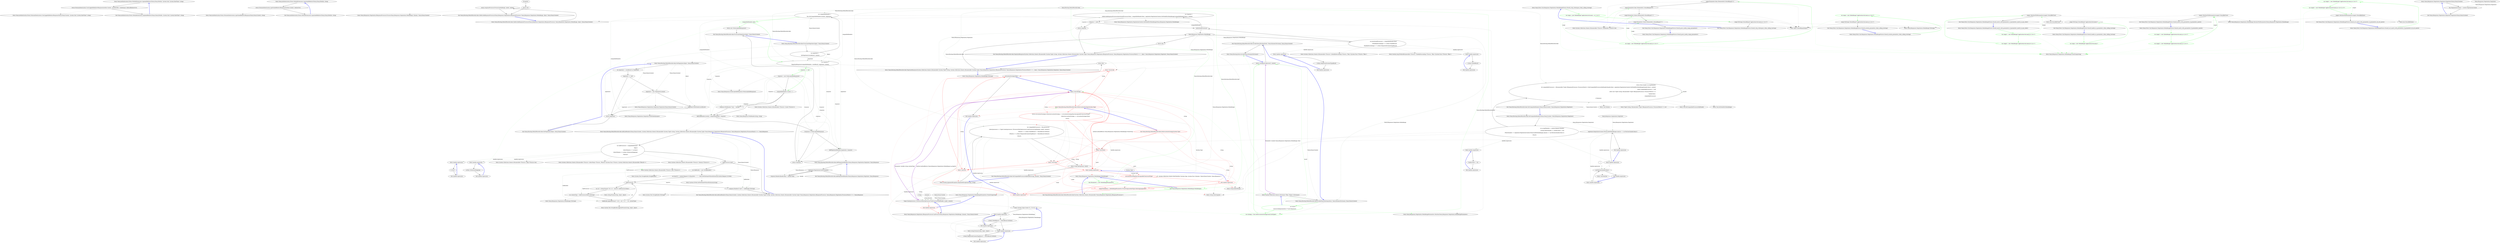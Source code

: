 digraph  {
n0 [label="Entry Nancy.Authentication.Forms.ModuleExtensions.LoginAndRedirect(Nancy.NancyModule, System.Guid, System.DateTime?, string)", span="17-17", cluster="Nancy.Authentication.Forms.ModuleExtensions.LoginAndRedirect(Nancy.NancyModule, System.Guid, System.DateTime?, string)"];
n1 [label="return FormsAuthentication.UserLoggedInRedirectResponse(module.Context, userIdentifier, cookieExpiry, fallbackRedirectUrl);", span="19-19", cluster="Nancy.Authentication.Forms.ModuleExtensions.LoginAndRedirect(Nancy.NancyModule, System.Guid, System.DateTime?, string)"];
n2 [label="Exit Nancy.Authentication.Forms.ModuleExtensions.LoginAndRedirect(Nancy.NancyModule, System.Guid, System.DateTime?, string)", span="17-17", cluster="Nancy.Authentication.Forms.ModuleExtensions.LoginAndRedirect(Nancy.NancyModule, System.Guid, System.DateTime?, string)"];
n3 [label="Entry Nancy.Authentication.Forms.FormsAuthentication.UserLoggedInRedirectResponse(Nancy.NancyContext, System.Guid, System.DateTime?, string)", span="80-80", cluster="Nancy.Authentication.Forms.FormsAuthentication.UserLoggedInRedirectResponse(Nancy.NancyContext, System.Guid, System.DateTime?, string)"];
n4 [label="Entry Nancy.Authentication.Forms.ModuleExtensions.LogoutAndRedirect(Nancy.NancyModule, string)", span="28-28", cluster="Nancy.Authentication.Forms.ModuleExtensions.LogoutAndRedirect(Nancy.NancyModule, string)"];
n5 [label="return FormsAuthentication.LogOutAndRedirectResponse(module.Context, redirectUrl);", span="30-30", cluster="Nancy.Authentication.Forms.ModuleExtensions.LogoutAndRedirect(Nancy.NancyModule, string)"];
n6 [label="Exit Nancy.Authentication.Forms.ModuleExtensions.LogoutAndRedirect(Nancy.NancyModule, string)", span="28-28", cluster="Nancy.Authentication.Forms.ModuleExtensions.LogoutAndRedirect(Nancy.NancyModule, string)"];
n7 [label="Entry Nancy.Authentication.Forms.FormsAuthentication.LogOutAndRedirectResponse(Nancy.NancyContext, string)", span="102-102", cluster="Nancy.Authentication.Forms.FormsAuthentication.LogOutAndRedirectResponse(Nancy.NancyContext, string)"];
m0_138 [label="Entry Nancy.Responses.Negotiation.IResponseProcessor.Process(Nancy.Responses.Negotiation.MediaRange, dynamic, Nancy.NancyContext)", span="32-32", cluster="Nancy.Responses.Negotiation.IResponseProcessor.Process(Nancy.Responses.Negotiation.MediaRange, dynamic, Nancy.NancyContext)", file="MediaRange.cs"];
m0_32 [label="Entry string.Substring(int)", span="0-0", cluster="string.Substring(int)", file="MediaRange.cs"];
m0_107 [label="Entry string.Format(string, object, object)", span="0-0", cluster="string.Format(string, object, object)", file="MediaRange.cs"];
m0_44 [label="Entry string.Format(string, object, object)", span="0-0", cluster="string.Format(string, object, object)", file="MediaRange.cs"];
m0_86 [label="Entry Nancy.Response.WithHeader(string, string)", span="46-46", cluster="Nancy.Response.WithHeader(string, string)", file="MediaRange.cs"];
m0_57 [label="Entry System.Linq.IOrderedEnumerable<TSource>.ThenByDescending<TSource, TKey>(System.Func<TSource, TKey>)", span="0-0", cluster="System.Linq.IOrderedEnumerable<TSource>.ThenByDescending<TSource, TKey>(System.Func<TSource, TKey>)", file="MediaRange.cs"];
m0_8 [label="return strategy.Invoke(result, context);", span="45-45", cluster="Nancy.Routing.DefaultRouteInvoker.Invoke(Nancy.Routing.Route, Nancy.DynamicDictionary, Nancy.NancyContext)", file="MediaRange.cs"];
m0_9 [label="Exit Nancy.Routing.DefaultRouteInvoker.Invoke(Nancy.Routing.Route, Nancy.DynamicDictionary, Nancy.NancyContext)", span="38-38", cluster="Nancy.Routing.DefaultRouteInvoker.Invoke(Nancy.Routing.Route, Nancy.DynamicDictionary, Nancy.NancyContext)", file="MediaRange.cs"];
m0_10 [label="Entry Nancy.Routing.Route.Invoke(Nancy.DynamicDictionary)", span="54-54", cluster="Nancy.Routing.Route.Invoke(Nancy.DynamicDictionary)", file="MediaRange.cs"];
m0_23 [label="range.Parameters = MediaRangeParameters.FromString(contentType.Substring(separator))", span="95-95", cluster="Nancy.Responses.Negotiation.MediaRange.FromString(string)", file="MediaRange.cs", color=red, community=0];
m0_58 [label="Entry Nancy.Responses.Negotiation.NegotiationContext.GetModelForMediaRange(Nancy.Responses.Negotiation.MediaRange)", span="61-61", cluster="Nancy.Responses.Negotiation.NegotiationContext.GetModelForMediaRange(Nancy.Responses.Negotiation.MediaRange)", file="MediaRange.cs"];
m0_81 [label="Entry Nancy.Routing.DefaultRouteInvoker.GetNegotiator(object, Nancy.NancyContext)", span="194-194", cluster="Nancy.Routing.DefaultRouteInvoker.GetNegotiator(object, Nancy.NancyContext)", file="MediaRange.cs"];
m0_139 [label="var negotiator = routeResult as Negotiator", span="196-196", cluster="Nancy.Routing.DefaultRouteInvoker.GetNegotiator(object, Nancy.NancyContext)", file="MediaRange.cs"];
m0_141 [label="negotiator = new Negotiator(context)", span="200-200", cluster="Nancy.Routing.DefaultRouteInvoker.GetNegotiator(object, Nancy.NancyContext)", file="MediaRange.cs"];
m0_142 [label="negotiator.WithModel(routeResult)", span="201-201", cluster="Nancy.Routing.DefaultRouteInvoker.GetNegotiator(object, Nancy.NancyContext)", file="MediaRange.cs"];
m0_143 [label="return negotiator;", span="204-204", cluster="Nancy.Routing.DefaultRouteInvoker.GetNegotiator(object, Nancy.NancyContext)", file="MediaRange.cs"];
m0_140 [label="negotiator == null", span="198-198", cluster="Nancy.Routing.DefaultRouteInvoker.GetNegotiator(object, Nancy.NancyContext)", file="MediaRange.cs"];
m0_144 [label="Exit Nancy.Routing.DefaultRouteInvoker.GetNegotiator(object, Nancy.NancyContext)", span="194-194", cluster="Nancy.Routing.DefaultRouteInvoker.GetNegotiator(object, Nancy.NancyContext)", file="MediaRange.cs"];
m0_34 [label="Tuple.Create(processor, (ProcessorMatch)processor.CanProcess(acceptHeader, model, context))", span="58-58", cluster="lambda expression", file="MediaRange.cs"];
m0_35 [label="Exit lambda expression", span="58-58", cluster="lambda expression", color=red, community=0, file="MediaRange.cs"];
m0_36 [label="Entry Nancy.Responses.Negotiation.IResponseProcessor.CanProcess(Nancy.Responses.Negotiation.MediaRange, dynamic, Nancy.NancyContext)", span="23-23", cluster="Nancy.Responses.Negotiation.IResponseProcessor.CanProcess(Nancy.Responses.Negotiation.MediaRange, dynamic, Nancy.NancyContext)", file="MediaRange.cs"];
m0_7 [label="var strategy = this.GetInvocationStrategy(result.GetType())", span="43-43", cluster="Nancy.Routing.DefaultRouteInvoker.Invoke(Nancy.Routing.Route, Nancy.DynamicDictionary, Nancy.NancyContext)", file="MediaRange.cs", color=green, community=0];
m0_37 [label="Entry System.Tuple.Create<T1, T2>(T1, T2)", span="0-0", cluster="System.Tuple.Create<T1, T2>(T1, T2)", file="MediaRange.cs"];
m0_38 [label="Entry lambda expression", span="59-59", cluster="lambda expression", file="MediaRange.cs"];
m0_39 [label="x.Item2.ModelResult != MatchResult.NoMatch", span="59-59", cluster="lambda expression", file="MediaRange.cs"];
m0_40 [label="Exit lambda expression", span="59-59", cluster="lambda expression", file="MediaRange.cs"];
m0_41 [label="Entry lambda expression", span="60-60", cluster="lambda expression", file="MediaRange.cs"];
m0_28 [label="var compatibleProcessors = this.processors\r\n                .Select(processor => Tuple.Create(processor, (ProcessorMatch)processor.CanProcess(acceptHeader, model, context)))\r\n                .Where(x => x.Item2.ModelResult != MatchResult.NoMatch)\r\n                .Where(x => x.Item2.RequestedContentTypeResult != MatchResult.NoMatch)\r\n                .ToList()", span="57-61", cluster="Nancy.Routing.DefaultRouteInvoker.GetCompatibleProcessorsByHeader(string, dynamic, Nancy.NancyContext)", file="MediaRange.cs"];
m0_133 [label="Entry Unk.Matches", span="", cluster="Unk.Matches", file="MediaRange.cs"];
m0_12 [label="Entry Unk.GetType", span="", cluster="Unk.GetType", file="MediaRange.cs"];
m0_13 [label="Entry Nancy.Routing.DefaultRouteInvoker.GetInvocationStrategy(System.Type)", span="48-48", cluster="Nancy.Routing.DefaultRouteInvoker.GetInvocationStrategy(System.Type)", color=red, community=0, file="MediaRange.cs"];
m0_14 [label="Entry Unk.Invoke", span="", cluster="Unk.Invoke", color=red, community=0, file="MediaRange.cs"];
m0_15 [label="return invocationStrategies.Where(invocationStrategy => invocationStrategy.Key.IsAssignableFrom(resultType))\r\n                                        .Select(invocationStrategy => invocationStrategy.Value)\r\n                                        .First();", span="50-52", cluster="Nancy.Routing.DefaultRouteInvoker.GetInvocationStrategy(System.Type)", color=red, community=0, file="MediaRange.cs"];
m0_17 [label="Entry Unk.Where", span="", cluster="Unk.Where", color=red, community=0, file="MediaRange.cs"];
m0_19 [label="Entry Unk.First", span="", cluster="Unk.First", color=red, community=0, file="MediaRange.cs"];
m0_22 [label="Exit lambda expression", span="50-50", cluster="lambda expression", color=red, community=0, file="MediaRange.cs"];
m0_16 [label="Exit Nancy.Routing.DefaultRouteInvoker.GetInvocationStrategy(System.Type)", span="48-48", cluster="Nancy.Routing.DefaultRouteInvoker.GetInvocationStrategy(System.Type)", color=red, community=0, file="MediaRange.cs"];
m0_18 [label="Entry Unk.Select", span="", cluster="Unk.Select", color=red, community=0, file="MediaRange.cs"];
m0_20 [label="Entry lambda expression", span="50-50", cluster="lambda expression", color=red, community=0, file="MediaRange.cs"];
m0_21 [label="invocationStrategy.Key.IsAssignableFrom(resultType)", span="50-50", cluster="lambda expression", color=red, community=0, file="MediaRange.cs"];
m0_24 [label="Entry lambda expression", span="51-51", cluster="lambda expression", color=red, community=0, file="MediaRange.cs"];
m0_25 [label="invocationStrategy.Value", span="51-51", cluster="lambda expression", file="MediaRange.cs"];
m0_105 [label="Entry System.Text.StringBuilder.StringBuilder()", span="0-0", cluster="System.Text.StringBuilder.StringBuilder()", file="MediaRange.cs"];
m0_87 [label="Entry Nancy.Routing.DefaultRouteInvoker.AddLinkHeaders(Nancy.NancyContext, System.Collections.Generic.IEnumerable<System.Tuple<string, System.Collections.Generic.IEnumerable<System.Tuple<Nancy.Responses.Negotiation.IResponseProcessor, Nancy.Responses.Negotiation.ProcessorMatch>>>>, Nancy.Response)", span="140-140", cluster="Nancy.Routing.DefaultRouteInvoker.AddLinkHeaders(Nancy.NancyContext, System.Collections.Generic.IEnumerable<System.Tuple<string, System.Collections.Generic.IEnumerable<System.Tuple<Nancy.Responses.Negotiation.IResponseProcessor, Nancy.Responses.Negotiation.ProcessorMatch>>>>, Nancy.Response)", file="MediaRange.cs"];
m0_93 [label="linkProcessors.Any()", span="148-148", cluster="Nancy.Routing.DefaultRouteInvoker.AddLinkHeaders(Nancy.NancyContext, System.Collections.Generic.IEnumerable<System.Tuple<string, System.Collections.Generic.IEnumerable<System.Tuple<Nancy.Responses.Negotiation.IResponseProcessor, Nancy.Responses.Negotiation.ProcessorMatch>>>>, Nancy.Response)", file="MediaRange.cs"];
m0_92 [label="var linkProcessors = compatibleHeaders\r\n                .Skip(1)\r\n                .SelectMany(m => m.Item2)\r\n                .SelectMany(p => p.Item1.ExtensionMappings)\r\n                .ToArray()", span="142-146", cluster="Nancy.Routing.DefaultRouteInvoker.AddLinkHeaders(Nancy.NancyContext, System.Collections.Generic.IEnumerable<System.Tuple<string, System.Collections.Generic.IEnumerable<System.Tuple<Nancy.Responses.Negotiation.IResponseProcessor, Nancy.Responses.Negotiation.ProcessorMatch>>>>, Nancy.Response)", file="MediaRange.cs"];
m0_94 [label="var linkBuilder = new StringBuilder()", span="150-150", cluster="Nancy.Routing.DefaultRouteInvoker.AddLinkHeaders(Nancy.NancyContext, System.Collections.Generic.IEnumerable<System.Tuple<string, System.Collections.Generic.IEnumerable<System.Tuple<Nancy.Responses.Negotiation.IResponseProcessor, Nancy.Responses.Negotiation.ProcessorMatch>>>>, Nancy.Response)", file="MediaRange.cs"];
m0_95 [label="var baseUrl = context.Request.Url.BasePath + ''/'' + Path.GetFileNameWithoutExtension(context.Request.Url.Path)", span="152-152", cluster="Nancy.Routing.DefaultRouteInvoker.AddLinkHeaders(Nancy.NancyContext, System.Collections.Generic.IEnumerable<System.Tuple<string, System.Collections.Generic.IEnumerable<System.Tuple<Nancy.Responses.Negotiation.IResponseProcessor, Nancy.Responses.Negotiation.ProcessorMatch>>>>, Nancy.Response)", file="MediaRange.cs"];
m0_100 [label="response.Headers[''Link''] = linkBuilder.ToString()", span="161-161", cluster="Nancy.Routing.DefaultRouteInvoker.AddLinkHeaders(Nancy.NancyContext, System.Collections.Generic.IEnumerable<System.Tuple<string, System.Collections.Generic.IEnumerable<System.Tuple<Nancy.Responses.Negotiation.IResponseProcessor, Nancy.Responses.Negotiation.ProcessorMatch>>>>, Nancy.Response)", file="MediaRange.cs"];
m0_96 [label=linkProcessors, span="153-153", cluster="Nancy.Routing.DefaultRouteInvoker.AddLinkHeaders(Nancy.NancyContext, System.Collections.Generic.IEnumerable<System.Tuple<string, System.Collections.Generic.IEnumerable<System.Tuple<Nancy.Responses.Negotiation.IResponseProcessor, Nancy.Responses.Negotiation.ProcessorMatch>>>>, Nancy.Response)", file="MediaRange.cs"];
m0_99 [label="linkBuilder.AppendFormat(''<{0}>; rel=\''{1}\'','', url, contentType)", span="158-158", cluster="Nancy.Routing.DefaultRouteInvoker.AddLinkHeaders(Nancy.NancyContext, System.Collections.Generic.IEnumerable<System.Tuple<string, System.Collections.Generic.IEnumerable<System.Tuple<Nancy.Responses.Negotiation.IResponseProcessor, Nancy.Responses.Negotiation.ProcessorMatch>>>>, Nancy.Response)", file="MediaRange.cs"];
m0_97 [label="var url = string.Format(''{0}.{1}'', baseUrl, linkProcessor.Item1)", span="155-155", cluster="Nancy.Routing.DefaultRouteInvoker.AddLinkHeaders(Nancy.NancyContext, System.Collections.Generic.IEnumerable<System.Tuple<string, System.Collections.Generic.IEnumerable<System.Tuple<Nancy.Responses.Negotiation.IResponseProcessor, Nancy.Responses.Negotiation.ProcessorMatch>>>>, Nancy.Response)", file="MediaRange.cs"];
m0_98 [label="var contentType = linkProcessor.Item2.ToString()", span="156-156", cluster="Nancy.Routing.DefaultRouteInvoker.AddLinkHeaders(Nancy.NancyContext, System.Collections.Generic.IEnumerable<System.Tuple<string, System.Collections.Generic.IEnumerable<System.Tuple<Nancy.Responses.Negotiation.IResponseProcessor, Nancy.Responses.Negotiation.ProcessorMatch>>>>, Nancy.Response)", file="MediaRange.cs"];
m0_101 [label="Exit Nancy.Routing.DefaultRouteInvoker.AddLinkHeaders(Nancy.NancyContext, System.Collections.Generic.IEnumerable<System.Tuple<string, System.Collections.Generic.IEnumerable<System.Tuple<Nancy.Responses.Negotiation.IResponseProcessor, Nancy.Responses.Negotiation.ProcessorMatch>>>>, Nancy.Response)", span="140-140", cluster="Nancy.Routing.DefaultRouteInvoker.AddLinkHeaders(Nancy.NancyContext, System.Collections.Generic.IEnumerable<System.Tuple<string, System.Collections.Generic.IEnumerable<System.Tuple<Nancy.Responses.Negotiation.IResponseProcessor, Nancy.Responses.Negotiation.ProcessorMatch>>>>, Nancy.Response)", file="MediaRange.cs"];
m0_83 [label="Entry System.Collections.Generic.IEnumerable<TSource>.Any<TSource>()", span="0-0", cluster="System.Collections.Generic.IEnumerable<TSource>.Any<TSource>()", file="MediaRange.cs"];
m0_42 [label="x.Item2.RequestedContentTypeResult != MatchResult.NoMatch", span="60-60", cluster="lambda expression", file="MediaRange.cs"];
m0_110 [label="Entry System.Text.StringBuilder.ToString()", span="0-0", cluster="System.Text.StringBuilder.ToString()", file="MediaRange.cs"];
m0_4 [label="Entry System.Collections.Generic.Dictionary<TKey, TValue>.Dictionary()", span="0-0", cluster="System.Collections.Generic.Dictionary<TKey, TValue>.Dictionary()", file="MediaRange.cs"];
m0_5 [label="Entry Nancy.Routing.DefaultRouteInvoker.Invoke(Nancy.Routing.Route, Nancy.DynamicDictionary, Nancy.NancyContext)", span="38-38", cluster="Nancy.Routing.DefaultRouteInvoker.Invoke(Nancy.Routing.Route, Nancy.DynamicDictionary, Nancy.NancyContext)", file="MediaRange.cs"];
m0_6 [label="var result =\r\n                route.Invoke(parameters) ?? new Response()", span="40-41", cluster="Nancy.Routing.DefaultRouteInvoker.Invoke(Nancy.Routing.Route, Nancy.DynamicDictionary, Nancy.NancyContext)", file="MediaRange.cs", color=green, community=0];
m0_30 [label="Exit Nancy.Routing.DefaultRouteInvoker.GetCompatibleProcessorsByHeader(string, dynamic, Nancy.NancyContext)", span="55-55", cluster="Nancy.Routing.DefaultRouteInvoker.GetCompatibleProcessorsByHeader(string, dynamic, Nancy.NancyContext)", file="MediaRange.cs"];
m0_27 [label="Entry System.ArgumentException.ArgumentException(string, string)", span="0-0", cluster="System.ArgumentException.ArgumentException(string, string)", file="MediaRange.cs"];
m0_29 [label="Entry string.Split(params char[])", span="0-0", cluster="string.Split(params char[])", file="MediaRange.cs"];
m0_59 [label="Entry Nancy.Routing.DefaultRouteInvoker.SafeInvokeResponseProcessor(Nancy.Responses.Negotiation.IResponseProcessor, Nancy.Responses.Negotiation.MediaRange, object, Nancy.NancyContext)", span="181-181", cluster="Nancy.Routing.DefaultRouteInvoker.SafeInvokeResponseProcessor(Nancy.Responses.Negotiation.IResponseProcessor, Nancy.Responses.Negotiation.MediaRange, object, Nancy.NancyContext)", file="MediaRange.cs"];
m0_134 [label="return responseProcessor.Process(mediaRange, model, context);", span="185-185", cluster="Nancy.Routing.DefaultRouteInvoker.SafeInvokeResponseProcessor(Nancy.Responses.Negotiation.IResponseProcessor, Nancy.Responses.Negotiation.MediaRange, object, Nancy.NancyContext)", file="MediaRange.cs"];
m0_136 [label="return null;", span="191-191", cluster="Nancy.Routing.DefaultRouteInvoker.SafeInvokeResponseProcessor(Nancy.Responses.Negotiation.IResponseProcessor, Nancy.Responses.Negotiation.MediaRange, object, Nancy.NancyContext)", file="MediaRange.cs"];
m0_135 [label=Exception, span="187-187", cluster="Nancy.Routing.DefaultRouteInvoker.SafeInvokeResponseProcessor(Nancy.Responses.Negotiation.IResponseProcessor, Nancy.Responses.Negotiation.MediaRange, object, Nancy.NancyContext)", file="MediaRange.cs"];
m0_137 [label="Exit Nancy.Routing.DefaultRouteInvoker.SafeInvokeResponseProcessor(Nancy.Responses.Negotiation.IResponseProcessor, Nancy.Responses.Negotiation.MediaRange, object, Nancy.NancyContext)", span="181-181", cluster="Nancy.Routing.DefaultRouteInvoker.SafeInvokeResponseProcessor(Nancy.Responses.Negotiation.IResponseProcessor, Nancy.Responses.Negotiation.MediaRange, object, Nancy.NancyContext)", file="MediaRange.cs"];
m0_123 [label="Entry Unk.ToArray", span="", cluster="Unk.ToArray", file="MediaRange.cs"];
m0_122 [label="Entry Tuple<string, IEnumerable<Tuple<IResponseProcessor, ProcessorMatch>>>.cstr", span="", cluster="Tuple<string, IEnumerable<Tuple<IResponseProcessor, ProcessorMatch>>>.cstr", file="MediaRange.cs"];
m0_106 [label="Entry System.IO.Path.GetFileNameWithoutExtension(string)", span="0-0", cluster="System.IO.Path.GetFileNameWithoutExtension(string)", file="MediaRange.cs"];
m0_43 [label="Exit lambda expression", span="60-60", cluster="lambda expression", file="MediaRange.cs"];
m0_121 [label="Entry Unk.GetCompatibleProcessorsByHeader", span="", cluster="Unk.GetCompatibleProcessorsByHeader", file="MediaRange.cs"];
m0_102 [label="Entry System.Collections.Generic.IEnumerable<TSource>.Skip<TSource>(int)", span="0-0", cluster="System.Collections.Generic.IEnumerable<TSource>.Skip<TSource>(int)", file="MediaRange.cs"];
m0_103 [label="Entry System.Collections.Generic.IEnumerable<TSource>.SelectMany<TSource, TResult>(System.Func<TSource, System.Collections.Generic.IEnumerable<TResult>>)", span="0-0", cluster="System.Collections.Generic.IEnumerable<TSource>.SelectMany<TSource, TResult>(System.Func<TSource, System.Collections.Generic.IEnumerable<TResult>>)", file="MediaRange.cs"];
m0_109 [label="Entry System.Text.StringBuilder.AppendFormat(string, object, object)", span="0-0", cluster="System.Text.StringBuilder.AppendFormat(string, object, object)", file="MediaRange.cs"];
m0_88 [label="Entry Nancy.Routing.DefaultRouteInvoker.AddNegotiatedHeaders(Nancy.Responses.Negotiation.Negotiator, Nancy.Response)", span="132-132", cluster="Nancy.Routing.DefaultRouteInvoker.AddNegotiatedHeaders(Nancy.Responses.Negotiation.Negotiator, Nancy.Response)", file="MediaRange.cs"];
m0_89 [label="negotiator.NegotiationContext.Headers", span="134-134", cluster="Nancy.Routing.DefaultRouteInvoker.AddNegotiatedHeaders(Nancy.Responses.Negotiation.Negotiator, Nancy.Response)", file="MediaRange.cs"];
m0_90 [label="response.Headers[header.Key] = header.Value", span="136-136", cluster="Nancy.Routing.DefaultRouteInvoker.AddNegotiatedHeaders(Nancy.Responses.Negotiation.Negotiator, Nancy.Response)", file="MediaRange.cs"];
m0_91 [label="Exit Nancy.Routing.DefaultRouteInvoker.AddNegotiatedHeaders(Nancy.Responses.Negotiation.Negotiator, Nancy.Response)", span="132-132", cluster="Nancy.Routing.DefaultRouteInvoker.AddNegotiatedHeaders(Nancy.Responses.Negotiation.Negotiator, Nancy.Response)", file="MediaRange.cs"];
m0_108 [label="Entry Nancy.Responses.Negotiation.MediaRange.ToString()", span="61-61", cluster="Nancy.Responses.Negotiation.MediaRange.ToString()", file="MediaRange.cs"];
m0_45 [label="Entry Nancy.Responses.Negotiation.MediaRange.ToString()", span="116-116", cluster="Nancy.Responses.Negotiation.MediaRange.ToString()", file="MediaRange.cs"];
m0_46 [label="return this;", span="118-118", cluster="Nancy.Responses.Negotiation.MediaRange.ToString()", file="MediaRange.cs"];
m0_47 [label="Entry Nancy.Routing.DefaultRouteInvoker.NegotiateResponse(System.Collections.Generic.IEnumerable<System.Tuple<string, System.Collections.Generic.IEnumerable<System.Tuple<Nancy.Responses.Negotiation.IResponseProcessor, Nancy.Responses.Negotiation.ProcessorMatch>>>>, object, Nancy.Responses.Negotiation.Negotiator, Nancy.NancyContext)", span="73-73", cluster="Nancy.Routing.DefaultRouteInvoker.NegotiateResponse(System.Collections.Generic.IEnumerable<System.Tuple<string, System.Collections.Generic.IEnumerable<System.Tuple<Nancy.Responses.Negotiation.IResponseProcessor, Nancy.Responses.Negotiation.ProcessorMatch>>>>, object, Nancy.Responses.Negotiation.Negotiator, Nancy.NancyContext)", file="MediaRange.cs"];
m0_26 [label="Exit lambda expression", span="51-51", cluster="lambda expression", file="MediaRange.cs"];
m0_84 [label="Entry Nancy.Responses.NotAcceptableResponse.NotAcceptableResponse()", span="10-10", cluster="Nancy.Responses.NotAcceptableResponse.NotAcceptableResponse()", file="MediaRange.cs"];
m0_82 [label="Entry Nancy.Routing.DefaultRouteInvoker.GetCompatibleHeaders(Nancy.NancyContext, Nancy.Responses.Negotiation.Negotiator)", span="165-165", cluster="Nancy.Routing.DefaultRouteInvoker.GetCompatibleHeaders(Nancy.NancyContext, Nancy.Responses.Negotiation.Negotiator)", file="MediaRange.cs"];
m0_118 [label="return (from header in acceptHeaders\r\n                    let compatibleProcessors = (IEnumerable<Tuple<IResponseProcessor, ProcessorMatch>>)GetCompatibleProcessorsByHeader(header.Item1, negotiator.NegotiationContext.GetModelForMediaRange(header.Item1), context)\r\n                    where compatibleProcessors != null\r\n                    select new Tuple<string, IEnumerable<Tuple<IResponseProcessor, ProcessorMatch>>>(\r\n                        header.Item1,\r\n                        compatibleProcessors\r\n                    )).ToArray();", span="172-178", cluster="Nancy.Routing.DefaultRouteInvoker.GetCompatibleHeaders(Nancy.NancyContext, Nancy.Responses.Negotiation.Negotiator)", file="MediaRange.cs"];
m0_117 [label="var acceptHeaders = context.Request.Headers\r\n                .Accept.Where(header => header.Item2 > 0m)\r\n                .Where(header => negotiator.NegotiationContext.PermissableMediaRanges.Any(mr => mr.Matches(header.Item1)))\r\n                .ToList()", span="167-170", cluster="Nancy.Routing.DefaultRouteInvoker.GetCompatibleHeaders(Nancy.NancyContext, Nancy.Responses.Negotiation.Negotiator)", file="MediaRange.cs"];
m0_119 [label="Exit Nancy.Routing.DefaultRouteInvoker.GetCompatibleHeaders(Nancy.NancyContext, Nancy.Responses.Negotiation.Negotiator)", span="165-165", cluster="Nancy.Routing.DefaultRouteInvoker.GetCompatibleHeaders(Nancy.NancyContext, Nancy.Responses.Negotiation.Negotiator)", file="MediaRange.cs"];
m0_3 [label="Exit Nancy.Routing.DefaultRouteInvoker.DefaultRouteInvoker(System.Collections.Generic.IEnumerable<Nancy.Responses.Negotiation.IResponseProcessor>)", span="19-19", cluster="Nancy.Routing.DefaultRouteInvoker.DefaultRouteInvoker(System.Collections.Generic.IEnumerable<Nancy.Responses.Negotiation.IResponseProcessor>)", file="MediaRange.cs"];
m0_66 [label="Entry Nancy.Routing.DefaultRouteInvoker.ProcessAsNegotiator(object, Nancy.NancyContext)", span="96-96", cluster="Nancy.Routing.DefaultRouteInvoker.ProcessAsNegotiator(object, Nancy.NancyContext)", file="MediaRange.cs"];
m0_69 [label="!compatibleHeaders.Any()", span="104-104", cluster="Nancy.Routing.DefaultRouteInvoker.ProcessAsNegotiator(object, Nancy.NancyContext)", color=green, community=0, file="MediaRange.cs"];
m0_68 [label="var compatibleHeaders = \r\n                this.GetCompatibleHeaders(context, negotiator)", span="101-102", cluster="Nancy.Routing.DefaultRouteInvoker.ProcessAsNegotiator(object, Nancy.NancyContext)", file="MediaRange.cs"];
m0_70 [label="return new NotAcceptableResponse();", span="106-106", cluster="Nancy.Routing.DefaultRouteInvoker.ProcessAsNegotiator(object, Nancy.NancyContext)", file="MediaRange.cs"];
m0_71 [label="var response =\r\n                NegotiateResponse(compatibleHeaders, routeResult, negotiator, context)", span="109-110", cluster="Nancy.Routing.DefaultRouteInvoker.ProcessAsNegotiator(object, Nancy.NancyContext)", file="MediaRange.cs"];
m0_72 [label="response == null", span="112-112", cluster="Nancy.Routing.DefaultRouteInvoker.ProcessAsNegotiator(object, Nancy.NancyContext)", color=green, community=0, file="MediaRange.cs"];
m0_73 [label="response = new NotAcceptableResponse()", span="114-114", cluster="Nancy.Routing.DefaultRouteInvoker.ProcessAsNegotiator(object, Nancy.NancyContext)", file="MediaRange.cs"];
m0_74 [label="compatibleHeaders.Count() > 1", span="117-117", cluster="Nancy.Routing.DefaultRouteInvoker.ProcessAsNegotiator(object, Nancy.NancyContext)", file="MediaRange.cs"];
m0_67 [label="var negotiator = \r\n                GetNegotiator(routeResult, context)", span="98-99", cluster="Nancy.Routing.DefaultRouteInvoker.ProcessAsNegotiator(object, Nancy.NancyContext)", file="MediaRange.cs"];
m0_76 [label="AddLinkHeaders(context, compatibleHeaders, response)", span="122-122", cluster="Nancy.Routing.DefaultRouteInvoker.ProcessAsNegotiator(object, Nancy.NancyContext)", file="MediaRange.cs"];
m0_75 [label="response.WithHeader(''Vary'', ''Accept'')", span="119-119", cluster="Nancy.Routing.DefaultRouteInvoker.ProcessAsNegotiator(object, Nancy.NancyContext)", file="MediaRange.cs"];
m0_77 [label="!(response is NotAcceptableResponse)", span="124-124", cluster="Nancy.Routing.DefaultRouteInvoker.ProcessAsNegotiator(object, Nancy.NancyContext)", file="MediaRange.cs"];
m0_78 [label="AddNegotiatedHeaders(negotiator, response)", span="126-126", cluster="Nancy.Routing.DefaultRouteInvoker.ProcessAsNegotiator(object, Nancy.NancyContext)", file="MediaRange.cs"];
m0_79 [label="return response;", span="129-129", cluster="Nancy.Routing.DefaultRouteInvoker.ProcessAsNegotiator(object, Nancy.NancyContext)", file="MediaRange.cs"];
m0_80 [label="Exit Nancy.Routing.DefaultRouteInvoker.ProcessAsNegotiator(object, Nancy.NancyContext)", span="96-96", cluster="Nancy.Routing.DefaultRouteInvoker.ProcessAsNegotiator(object, Nancy.NancyContext)", file="MediaRange.cs"];
m0_63 [label="Entry lambda expression", span="79-79", cluster="lambda expression", file="MediaRange.cs"];
m0_33 [label="Entry Nancy.Responses.Negotiation.MediaRangeParameters.FromString(string)", span="100-100", cluster="Nancy.Responses.Negotiation.MediaRangeParameters.FromString(string)", file="MediaRange.cs"];
m0_128 [label="negotiator.NegotiationContext.PermissableMediaRanges.Any(mr => mr.Matches(header.Item1))", span="169-169", cluster="lambda expression", file="MediaRange.cs"];
m0_124 [label="Entry lambda expression", span="168-168", cluster="lambda expression", file="MediaRange.cs"];
m0_127 [label="Entry lambda expression", span="169-169", cluster="lambda expression", file="MediaRange.cs"];
m0_129 [label="Exit lambda expression", span="169-169", cluster="lambda expression", file="MediaRange.cs"];
m0_130 [label="Entry lambda expression", span="169-169", cluster="lambda expression", file="MediaRange.cs"];
m0_111 [label="Entry lambda expression", span="144-144", cluster="lambda expression", file="MediaRange.cs"];
m0_114 [label="Entry lambda expression", span="145-145", cluster="lambda expression", file="MediaRange.cs"];
m0_60 [label="Entry lambda expression", span="78-78", cluster="lambda expression", file="MediaRange.cs"];
m0_126 [label="Exit lambda expression", span="168-168", cluster="lambda expression", file="MediaRange.cs"];
m0_125 [label="header.Item2 > 0m", span="168-168", cluster="lambda expression", file="MediaRange.cs"];
m0_131 [label="mr.Matches(header.Item1)", span="169-169", cluster="lambda expression", file="MediaRange.cs"];
m0_132 [label="Exit lambda expression", span="169-169", cluster="lambda expression", file="MediaRange.cs"];
m0_113 [label="Exit lambda expression", span="144-144", cluster="lambda expression", file="MediaRange.cs"];
m0_112 [label="m.Item2", span="144-144", cluster="lambda expression", file="MediaRange.cs"];
m0_116 [label="Exit lambda expression", span="145-145", cluster="lambda expression", file="MediaRange.cs"];
m0_115 [label="p.Item1.ExtensionMappings", span="145-145", cluster="lambda expression", file="MediaRange.cs"];
m0_62 [label="Exit lambda expression", span="78-78", cluster="lambda expression", file="MediaRange.cs"];
m0_61 [label="x.Item2.ModelResult", span="78-78", cluster="lambda expression", file="MediaRange.cs"];
m0_64 [label="x.Item2.RequestedContentTypeResult", span="79-79", cluster="lambda expression", file="MediaRange.cs"];
m0_65 [label="Exit lambda expression", span="79-79", cluster="lambda expression", file="MediaRange.cs"];
m0_56 [label="Entry System.Collections.Generic.IEnumerable<TSource>.OrderByDescending<TSource, TKey>(System.Func<TSource, TKey>)", span="0-0", cluster="System.Collections.Generic.IEnumerable<TSource>.OrderByDescending<TSource, TKey>(System.Func<TSource, TKey>)", file="MediaRange.cs"];
m0_145 [label="Entry Nancy.Responses.Negotiation.Negotiator.Negotiator(Nancy.NancyContext)", span="9-9", cluster="Nancy.Responses.Negotiation.Negotiator.Negotiator(Nancy.NancyContext)", file="MediaRange.cs"];
m0_85 [label="Entry System.Collections.Generic.IEnumerable<TSource>.Count<TSource>()", span="0-0", cluster="System.Collections.Generic.IEnumerable<TSource>.Count<TSource>()", file="MediaRange.cs"];
m0_120 [label="Entry Unk.GetModelForMediaRange", span="", cluster="Unk.GetModelForMediaRange", file="MediaRange.cs"];
m0_31 [label="Entry string.IndexOf(char)", span="0-0", cluster="string.IndexOf(char)", file="MediaRange.cs"];
m0_0 [label="Entry Nancy.Responses.Negotiation.MediaRange.MediaRange()", span="13-13", cluster="Nancy.Responses.Negotiation.MediaRange.MediaRange()", file="MediaRange.cs"];
m0_1 [label="this.Parameters = new MediaRangeParameters()", span="15-15", cluster="Nancy.Responses.Negotiation.MediaRange.MediaRange()", color=green, community=0, file="MediaRange.cs"];
m0_2 [label="Exit Nancy.Responses.Negotiation.MediaRange.MediaRange()", span="13-13", cluster="Nancy.Responses.Negotiation.MediaRange.MediaRange()", color=green, community=0, file="MediaRange.cs"];
m0_51 [label="var response =\r\n                        SafeInvokeResponseProcessor(prioritizedProcessor.Item1, compatibleHeader.Item1, negotiator.NegotiationContext.GetModelForMediaRange(compatibleHeader.Item1), context)", span="83-84", cluster="Nancy.Routing.DefaultRouteInvoker.NegotiateResponse(System.Collections.Generic.IEnumerable<System.Tuple<string, System.Collections.Generic.IEnumerable<System.Tuple<Nancy.Responses.Negotiation.IResponseProcessor, Nancy.Responses.Negotiation.ProcessorMatch>>>>, object, Nancy.Responses.Negotiation.Negotiator, Nancy.NancyContext)", file="MediaRange.cs"];
m0_48 [label="Nancy.Responses.Negotiation.MediaRange", span="", cluster="Nancy.Routing.DefaultRouteInvoker.NegotiateResponse(System.Collections.Generic.IEnumerable<System.Tuple<string, System.Collections.Generic.IEnumerable<System.Tuple<Nancy.Responses.Negotiation.IResponseProcessor, Nancy.Responses.Negotiation.ProcessorMatch>>>>, object, Nancy.Responses.Negotiation.Negotiator, Nancy.NancyContext)", file="MediaRange.cs"];
m0_50 [label=prioritizedProcessors, span="81-81", cluster="Nancy.Routing.DefaultRouteInvoker.NegotiateResponse(System.Collections.Generic.IEnumerable<System.Tuple<string, System.Collections.Generic.IEnumerable<System.Tuple<Nancy.Responses.Negotiation.IResponseProcessor, Nancy.Responses.Negotiation.ProcessorMatch>>>>, object, Nancy.Responses.Negotiation.Negotiator, Nancy.NancyContext)", file="MediaRange.cs"];
m0_52 [label="response != null", span="86-86", cluster="Nancy.Routing.DefaultRouteInvoker.NegotiateResponse(System.Collections.Generic.IEnumerable<System.Tuple<string, System.Collections.Generic.IEnumerable<System.Tuple<Nancy.Responses.Negotiation.IResponseProcessor, Nancy.Responses.Negotiation.ProcessorMatch>>>>, object, Nancy.Responses.Negotiation.Negotiator, Nancy.NancyContext)", file="MediaRange.cs"];
m0_53 [label="return response;", span="88-88", cluster="Nancy.Routing.DefaultRouteInvoker.NegotiateResponse(System.Collections.Generic.IEnumerable<System.Tuple<string, System.Collections.Generic.IEnumerable<System.Tuple<Nancy.Responses.Negotiation.IResponseProcessor, Nancy.Responses.Negotiation.ProcessorMatch>>>>, object, Nancy.Responses.Negotiation.Negotiator, Nancy.NancyContext)", file="MediaRange.cs"];
m0_49 [label="var prioritizedProcessors = compatibleHeader.Item2\r\n                    .OrderByDescending(x => x.Item2.ModelResult)\r\n                    .ThenByDescending(x => x.Item2.RequestedContentTypeResult)", span="77-79", cluster="Nancy.Routing.DefaultRouteInvoker.NegotiateResponse(System.Collections.Generic.IEnumerable<System.Tuple<string, System.Collections.Generic.IEnumerable<System.Tuple<Nancy.Responses.Negotiation.IResponseProcessor, Nancy.Responses.Negotiation.ProcessorMatch>>>>, object, Nancy.Responses.Negotiation.Negotiator, Nancy.NancyContext)", file="MediaRange.cs"];
m0_54 [label="return null;", span="93-93", cluster="Nancy.Routing.DefaultRouteInvoker.NegotiateResponse(System.Collections.Generic.IEnumerable<System.Tuple<string, System.Collections.Generic.IEnumerable<System.Tuple<Nancy.Responses.Negotiation.IResponseProcessor, Nancy.Responses.Negotiation.ProcessorMatch>>>>, object, Nancy.Responses.Negotiation.Negotiator, Nancy.NancyContext)", file="MediaRange.cs"];
m0_55 [label="Exit Nancy.Routing.DefaultRouteInvoker.NegotiateResponse(System.Collections.Generic.IEnumerable<System.Tuple<string, System.Collections.Generic.IEnumerable<System.Tuple<Nancy.Responses.Negotiation.IResponseProcessor, Nancy.Responses.Negotiation.ProcessorMatch>>>>, object, Nancy.Responses.Negotiation.Negotiator, Nancy.NancyContext)", span="73-73", cluster="Nancy.Routing.DefaultRouteInvoker.NegotiateResponse(System.Collections.Generic.IEnumerable<System.Tuple<string, System.Collections.Generic.IEnumerable<System.Tuple<Nancy.Responses.Negotiation.IResponseProcessor, Nancy.Responses.Negotiation.ProcessorMatch>>>>, object, Nancy.Responses.Negotiation.Negotiator, Nancy.NancyContext)", file="MediaRange.cs"];
m0_104 [label="Entry System.Collections.Generic.IEnumerable<TSource>.ToArray<TSource>()", span="0-0", cluster="System.Collections.Generic.IEnumerable<TSource>.ToArray<TSource>()", file="MediaRange.cs"];
m0_11 [label="Entry Nancy.Responses.Negotiation.MediaRangeParameters.Matches(Nancy.Responses.Negotiation.MediaRangeParameters)", span="63-63", cluster="Nancy.Responses.Negotiation.MediaRangeParameters.Matches(Nancy.Responses.Negotiation.MediaRangeParameters)", file="MediaRange.cs"];
m0_146 [label="Entry Nancy.Responses.Negotiation.Negotiator.WithModel(dynamic)", span="96-96", cluster="Nancy.Responses.Negotiation.Negotiator.WithModel(dynamic)", file="MediaRange.cs"];
m0_147 [label="Nancy.Routing.DefaultRouteInvoker", span="", file="MediaRange.cs"];
m0_148 [label="System.Type", span="", file="MediaRange.cs"];
m0_152 [label="Nancy.Responses.Negotiation.Negotiator", span="", file="MediaRange.cs"];
m0_149 [label=string, span="", file="MediaRange.cs"];
m0_150 [label=dynamic, span="", file="MediaRange.cs"];
m0_151 [label="Nancy.NancyContext", span="", file="MediaRange.cs"];
m0_153 [label="?", span="", file="MediaRange.cs"];
m1_37 [label="Entry Nancy.Tests.Unit.Responses.Negotiation.MediaRangeFixture.Should_strip_whitespace_when_calling_tostring()", span="77-77", cluster="Nancy.Tests.Unit.Responses.Negotiation.MediaRangeFixture.Should_strip_whitespace_when_calling_tostring()", file="MediaRangeFixture.cs"];
m1_38 [label="var range = new MediaRange(''application/vnd.nancy ; a=1; b=2'')", span="80-80", cluster="Nancy.Tests.Unit.Responses.Negotiation.MediaRangeFixture.Should_strip_whitespace_when_calling_tostring()", color=green, community=0, file="MediaRangeFixture.cs"];
m1_39 [label="range.ToString().ShouldEqual(''application/vnd.nancy;a=1;b=2'')", span="83-83", cluster="Nancy.Tests.Unit.Responses.Negotiation.MediaRangeFixture.Should_strip_whitespace_when_calling_tostring()", file="MediaRangeFixture.cs"];
m1_40 [label="Exit Nancy.Tests.Unit.Responses.Negotiation.MediaRangeFixture.Should_strip_whitespace_when_calling_tostring()", span="77-77", cluster="Nancy.Tests.Unit.Responses.Negotiation.MediaRangeFixture.Should_strip_whitespace_when_calling_tostring()", file="MediaRangeFixture.cs"];
m1_7 [label="Entry Nancy.Responses.Negotiation.MediaRange.FromString(string)", span="69-69", cluster="Nancy.Responses.Negotiation.MediaRange.FromString(string)", file="MediaRangeFixture.cs"];
m1_9 [label="Entry object.ShouldEqual(object)", span="105-105", cluster="object.ShouldEqual(object)", file="MediaRangeFixture.cs"];
m1_16 [label="Entry bool.ShouldBeTrue()", span="95-95", cluster="bool.ShouldBeTrue()", file="MediaRangeFixture.cs"];
m1_17 [label="Entry Nancy.Tests.Unit.Responses.Negotiation.MediaRangeFixture.Should_not_match_with_parameters_if_parameters_do_not_match()", span="35-35", cluster="Nancy.Tests.Unit.Responses.Negotiation.MediaRangeFixture.Should_not_match_with_parameters_if_parameters_do_not_match()", file="MediaRangeFixture.cs"];
m1_18 [label="var range1 = new MediaRange(''application/vnd.nancy;a=1;b=2'')", span="38-38", cluster="Nancy.Tests.Unit.Responses.Negotiation.MediaRangeFixture.Should_not_match_with_parameters_if_parameters_do_not_match()", color=green, community=0, file="MediaRangeFixture.cs"];
m1_19 [label="var range2 = new MediaRange(''application/vnd.nancy;a=1;b=2;c=3'')", span="39-39", cluster="Nancy.Tests.Unit.Responses.Negotiation.MediaRangeFixture.Should_not_match_with_parameters_if_parameters_do_not_match()", color=green, community=0, file="MediaRangeFixture.cs"];
m1_20 [label="range1.MatchesWithParameters(range2).ShouldBeFalse()", span="42-42", cluster="Nancy.Tests.Unit.Responses.Negotiation.MediaRangeFixture.Should_not_match_with_parameters_if_parameters_do_not_match()", file="MediaRangeFixture.cs"];
m1_21 [label="Exit Nancy.Tests.Unit.Responses.Negotiation.MediaRangeFixture.Should_not_match_with_parameters_if_parameters_do_not_match()", span="35-35", cluster="Nancy.Tests.Unit.Responses.Negotiation.MediaRangeFixture.Should_not_match_with_parameters_if_parameters_do_not_match()", file="MediaRangeFixture.cs"];
m1_32 [label="Entry Nancy.Responses.Negotiation.MediaRange.ToString()", span="116-116", cluster="Nancy.Responses.Negotiation.MediaRange.ToString()", file="MediaRangeFixture.cs"];
m1_0 [label="Entry Nancy.Tests.Unit.Responses.Negotiation.MediaRangeFixture.Should_parse_media_range_parameters()", span="11-11", cluster="Nancy.Tests.Unit.Responses.Negotiation.MediaRangeFixture.Should_parse_media_range_parameters()", file="MediaRangeFixture.cs"];
m1_1 [label="var range = new MediaRange(''application/vnd.nancy;a=1;b=2'')", span="14-14", cluster="Nancy.Tests.Unit.Responses.Negotiation.MediaRangeFixture.Should_parse_media_range_parameters()", color=green, community=0, file="MediaRangeFixture.cs"];
m1_2 [label="range.Parameters.Keys.ElementAt(0).ShouldEqual(''a'')", span="17-17", cluster="Nancy.Tests.Unit.Responses.Negotiation.MediaRangeFixture.Should_parse_media_range_parameters()", file="MediaRangeFixture.cs"];
m1_3 [label="range.Parameters.Keys.ElementAt(1).ShouldEqual(''b'')", span="18-18", cluster="Nancy.Tests.Unit.Responses.Negotiation.MediaRangeFixture.Should_parse_media_range_parameters()", file="MediaRangeFixture.cs"];
m1_4 [label="range.Parameters.Values.ElementAt(0).ShouldEqual(''1'')", span="19-19", cluster="Nancy.Tests.Unit.Responses.Negotiation.MediaRangeFixture.Should_parse_media_range_parameters()", file="MediaRangeFixture.cs"];
m1_5 [label="range.Parameters.Values.ElementAt(1).ShouldEqual(''2'')", span="20-20", cluster="Nancy.Tests.Unit.Responses.Negotiation.MediaRangeFixture.Should_parse_media_range_parameters()", file="MediaRangeFixture.cs"];
m1_6 [label="Exit Nancy.Tests.Unit.Responses.Negotiation.MediaRangeFixture.Should_parse_media_range_parameters()", span="11-11", cluster="Nancy.Tests.Unit.Responses.Negotiation.MediaRangeFixture.Should_parse_media_range_parameters()", file="MediaRangeFixture.cs"];
m1_33 [label="Entry Nancy.Tests.Unit.Responses.Negotiation.MediaRangeFixture.Should_include_parameters_when_calling_tostring()", span="67-67", cluster="Nancy.Tests.Unit.Responses.Negotiation.MediaRangeFixture.Should_include_parameters_when_calling_tostring()", file="MediaRangeFixture.cs"];
m1_34 [label="var range = new MediaRange(''application/vnd.nancy;a=1;b=2'')", span="70-70", cluster="Nancy.Tests.Unit.Responses.Negotiation.MediaRangeFixture.Should_include_parameters_when_calling_tostring()", color=green, community=0, file="MediaRangeFixture.cs"];
m1_35 [label="range.ToString().ShouldEqual(''application/vnd.nancy;a=1;b=2'')", span="73-73", cluster="Nancy.Tests.Unit.Responses.Negotiation.MediaRangeFixture.Should_include_parameters_when_calling_tostring()", file="MediaRangeFixture.cs"];
m1_36 [label="Exit Nancy.Tests.Unit.Responses.Negotiation.MediaRangeFixture.Should_include_parameters_when_calling_tostring()", span="67-67", cluster="Nancy.Tests.Unit.Responses.Negotiation.MediaRangeFixture.Should_include_parameters_when_calling_tostring()", file="MediaRangeFixture.cs"];
m1_15 [label="Entry Nancy.Responses.Negotiation.MediaRange.MatchesWithParameters(Nancy.Responses.Negotiation.MediaRange)", span="59-59", cluster="Nancy.Responses.Negotiation.MediaRange.MatchesWithParameters(Nancy.Responses.Negotiation.MediaRange)", file="MediaRangeFixture.cs"];
m1_23 [label="Entry Nancy.Tests.Unit.Responses.Negotiation.MediaRangeFixture.Should_match_with_parameters_if_parameters_match_in_any_order()", span="46-46", cluster="Nancy.Tests.Unit.Responses.Negotiation.MediaRangeFixture.Should_match_with_parameters_if_parameters_match_in_any_order()", file="MediaRangeFixture.cs"];
m1_24 [label="var range1 = new MediaRange(''application/vnd.nancy;a=1;b=2'')", span="49-49", cluster="Nancy.Tests.Unit.Responses.Negotiation.MediaRangeFixture.Should_match_with_parameters_if_parameters_match_in_any_order()", color=green, community=0, file="MediaRangeFixture.cs"];
m1_25 [label="var range2 = new MediaRange(''application/vnd.nancy;b=2;a=1'')", span="50-50", cluster="Nancy.Tests.Unit.Responses.Negotiation.MediaRangeFixture.Should_match_with_parameters_if_parameters_match_in_any_order()", color=green, community=0, file="MediaRangeFixture.cs"];
m1_26 [label="range1.MatchesWithParameters(range2).ShouldBeTrue()", span="53-53", cluster="Nancy.Tests.Unit.Responses.Negotiation.MediaRangeFixture.Should_match_with_parameters_if_parameters_match_in_any_order()", file="MediaRangeFixture.cs"];
m1_27 [label="Exit Nancy.Tests.Unit.Responses.Negotiation.MediaRangeFixture.Should_match_with_parameters_if_parameters_match_in_any_order()", span="46-46", cluster="Nancy.Tests.Unit.Responses.Negotiation.MediaRangeFixture.Should_match_with_parameters_if_parameters_match_in_any_order()", file="MediaRangeFixture.cs"];
m1_8 [label="Entry System.Collections.Generic.IEnumerable<TSource>.ElementAt<TSource>(int)", span="0-0", cluster="System.Collections.Generic.IEnumerable<TSource>.ElementAt<TSource>(int)", file="MediaRangeFixture.cs"];
m1_22 [label="Entry bool.ShouldBeFalse()", span="100-100", cluster="bool.ShouldBeFalse()", file="MediaRangeFixture.cs"];
m1_10 [label="Entry Nancy.Tests.Unit.Responses.Negotiation.MediaRangeFixture.Should_match_with_parameters_if_parameters_match()", span="24-24", cluster="Nancy.Tests.Unit.Responses.Negotiation.MediaRangeFixture.Should_match_with_parameters_if_parameters_match()", file="MediaRangeFixture.cs"];
m1_11 [label="var range1 = new MediaRange(''application/vnd.nancy;a=1;b=2'')", span="27-27", cluster="Nancy.Tests.Unit.Responses.Negotiation.MediaRangeFixture.Should_match_with_parameters_if_parameters_match()", color=green, community=0, file="MediaRangeFixture.cs"];
m1_12 [label="var range2 = new MediaRange(''application/vnd.nancy;a=1;b=2'')", span="28-28", cluster="Nancy.Tests.Unit.Responses.Negotiation.MediaRangeFixture.Should_match_with_parameters_if_parameters_match()", color=green, community=0, file="MediaRangeFixture.cs"];
m1_13 [label="range1.MatchesWithParameters(range2).ShouldBeTrue()", span="31-31", cluster="Nancy.Tests.Unit.Responses.Negotiation.MediaRangeFixture.Should_match_with_parameters_if_parameters_match()", file="MediaRangeFixture.cs"];
m1_14 [label="Exit Nancy.Tests.Unit.Responses.Negotiation.MediaRangeFixture.Should_match_with_parameters_if_parameters_match()", span="24-24", cluster="Nancy.Tests.Unit.Responses.Negotiation.MediaRangeFixture.Should_match_with_parameters_if_parameters_match()", file="MediaRangeFixture.cs"];
m1_28 [label="Entry Nancy.Tests.Unit.Responses.Negotiation.MediaRangeFixture.Should_handle_no_parameters_when_calling_tostring()", span="57-57", cluster="Nancy.Tests.Unit.Responses.Negotiation.MediaRangeFixture.Should_handle_no_parameters_when_calling_tostring()", file="MediaRangeFixture.cs"];
m1_29 [label="var range = new MediaRange(''application/vnd.nancy'')", span="60-60", cluster="Nancy.Tests.Unit.Responses.Negotiation.MediaRangeFixture.Should_handle_no_parameters_when_calling_tostring()", color=green, community=0, file="MediaRangeFixture.cs"];
m1_30 [label="range.ToString().ShouldEqual(''application/vnd.nancy'')", span="63-63", cluster="Nancy.Tests.Unit.Responses.Negotiation.MediaRangeFixture.Should_handle_no_parameters_when_calling_tostring()", file="MediaRangeFixture.cs"];
m1_31 [label="Exit Nancy.Tests.Unit.Responses.Negotiation.MediaRangeFixture.Should_handle_no_parameters_when_calling_tostring()", span="57-57", cluster="Nancy.Tests.Unit.Responses.Negotiation.MediaRangeFixture.Should_handle_no_parameters_when_calling_tostring()", file="MediaRangeFixture.cs"];
m2_0 [label="Entry Nancy.Responses.Negotiation.Negotiator.Negotiator(Nancy.NancyContext)", span="9-9", cluster="Nancy.Responses.Negotiation.Negotiator.Negotiator(Nancy.NancyContext)", file="XmlProcessor.cs"];
m2_1 [label="this.NegotiationContext = context.NegotiationContext", span="11-11", cluster="Nancy.Responses.Negotiation.Negotiator.Negotiator(Nancy.NancyContext)", file="XmlProcessor.cs"];
m2_2 [label="Exit Nancy.Responses.Negotiation.Negotiator.Negotiator(Nancy.NancyContext)", span="9-9", cluster="Nancy.Responses.Negotiation.Negotiator.Negotiator(Nancy.NancyContext)", file="XmlProcessor.cs"];
m2_3 [label="Nancy.Responses.Negotiation.Negotiator", span="", file="XmlProcessor.cs"];
n0 -> n1  [key=0, style=solid];
n1 -> n2  [key=0, style=solid];
n1 -> n3  [key=2, style=dotted];
n2 -> n0  [key=0, style=bold, color=blue];
n4 -> n5  [key=0, style=solid];
n5 -> n6  [key=0, style=solid];
n5 -> n7  [key=2, style=dotted];
n6 -> n4  [key=0, style=bold, color=blue];
m0_8 -> m0_9  [key=0, style=solid];
m0_8 -> m0_14  [key=2, style=dotted];
m0_9 -> m0_10  [key=0, style=solid];
m0_9 -> m0_4  [key=2, style=dotted];
m0_9 -> m0_11  [key=2, style=dotted];
m0_9 -> m0_5  [key=0, style=bold, color=blue];
m0_10 -> m0_8  [key=0, style=bold, color=blue];
m0_23 -> m0_24  [key=0, style=solid, color=red];
m0_23 -> m0_32  [key=2, style=dotted, color=red];
m0_23 -> m0_33  [key=2, style=dotted, color=red];
m0_81 -> m0_139  [key=0, style=solid];
m0_81 -> m0_141  [key=1, style=dashed, color=darkseagreen4, label="Nancy.NancyContext"];
m0_81 -> m0_142  [key=1, style=dashed, color=darkseagreen4, label=object];
m0_139 -> m0_140  [key=0, style=solid];
m0_139 -> m0_143  [key=1, style=dashed, color=darkseagreen4, label=negotiator];
m0_141 -> m0_142  [key=0, style=solid];
m0_141 -> m0_145  [key=2, style=dotted];
m0_141 -> m0_143  [key=1, style=dashed, color=darkseagreen4, label=negotiator];
m0_142 -> m0_143  [key=0, style=solid];
m0_142 -> m0_146  [key=2, style=dotted];
m0_143 -> m0_144  [key=0, style=solid];
m0_140 -> m0_141  [key=0, style=solid];
m0_140 -> m0_143  [key=0, style=solid];
m0_144 -> m0_81  [key=0, style=bold, color=blue];
m0_34 -> m0_35  [key=0, style=solid, color=red];
m0_34 -> m0_12  [key=3, color=darkorchid, style=bold, label="method methodReturn Nancy.Responses.Negotiation.MediaRange op_Implicit"];
m0_34 -> m0_36  [key=2, style=dotted];
m0_34 -> m0_37  [key=2, style=dotted];
m0_35 -> m0_36  [key=0, style=solid, color=red];
m0_35 -> m0_12  [key=2, style=dotted, color=red];
m0_35 -> m0_33  [key=0, style=bold, color=blue];
m0_36 -> m0_34  [key=0, style=bold, color=blue];
m0_7 -> m0_8  [key=0, style=solid, color=green];
m0_7 -> m0_12  [key=2, style=dotted, color=green];
m0_7 -> m0_13  [key=2, style=dotted, color=green];
m0_37 -> m0_38  [key=0, style=solid];
m0_37 -> m0_39  [key=1, style=dashed, color=darkseagreen4, label="Nancy.Responses.Negotiation.MediaRange"];
m0_37 -> m0_40  [key=1, style=dashed, color=darkseagreen4, label="Nancy.Responses.Negotiation.MediaRange"];
m0_38 -> m0_39  [key=0, style=solid];
m0_38 -> m0_40  [key=0, style=solid];
m0_38 -> m0_42  [key=2, style=dotted];
m0_39 -> m0_41  [key=0, style=solid];
m0_39 -> m0_43  [key=2, style=dotted];
m0_39 -> m0_40  [key=0, style=solid];
m0_40 -> m0_41  [key=0, style=solid];
m0_40 -> m0_44  [key=2, style=dotted];
m0_40 -> m0_38  [key=0, style=bold, color=blue];
m0_41 -> m0_37  [key=0, style=bold, color=blue];
m0_41 -> m0_42  [key=0, style=solid];
m0_28 -> m0_29  [key=0, style=solid];
m0_28 -> m0_18  [key=2, style=dotted];
m0_28 -> m0_17  [key=2, style=dotted];
m0_28 -> m0_31  [key=2, style=dotted];
m0_28 -> m0_33  [key=1, style=dashed, color=darkseagreen4, label="lambda expression"];
m0_28 -> m0_38  [key=1, style=dashed, color=darkseagreen4, label="lambda expression"];
m0_28 -> m0_41  [key=1, style=dashed, color=darkseagreen4, label="lambda expression"];
m0_12 -> m0_13  [key=0, style=solid, color=red];
m0_12 -> m0_14  [key=1, style=dashed, color=red, label=string];
m0_12 -> m0_15  [key=1, style=dashed, color=red, label=string];
m0_12 -> m0_17  [key=1, style=dashed, color=red, label=string];
m0_12 -> m0_19  [key=1, style=dashed, color=red, label=string];
m0_12 -> m0_22  [key=1, style=dashed, color=red, label=string];
m0_12 -> m0_23  [key=1, style=dashed, color=red, label=string];
m0_12 -> m0_20  [key=3, color=red, style=bold, label="method methodReturn Nancy.Responses.Negotiation.MediaRange FromString"];
m0_12 -> m0_34  [key=3, color=darkorchid, style=bold, label="Parameter variable string contentType"];
m0_13 -> m0_14  [key=0, style=solid, color=red];
m0_13 -> m0_15  [key=0, style=solid, color=red];
m0_13 -> m0_26  [key=2, style=dotted, color=red];
m0_13 -> m0_21  [key=1, style=dashed, color=darkseagreen4, label="System.Type"];
m0_14 -> m0_25  [key=0, style=solid, color=red];
m0_14 -> m0_27  [key=2, style=dotted, color=red];
m0_15 -> m0_16  [key=0, style=solid, color=red];
m0_15 -> m0_17  [key=0, style=solid, color=red];
m0_15 -> m0_28  [key=2, style=dotted, color=red];
m0_15 -> m0_18  [key=2, style=dotted];
m0_15 -> m0_19  [key=2, style=dotted];
m0_15 -> m0_20  [key=1, style=dashed, color=darkseagreen4, label="lambda expression"];
m0_15 -> m0_24  [key=1, style=dashed, color=darkseagreen4, label="lambda expression"];
m0_17 -> m0_18  [key=0, style=solid, color=red];
m0_17 -> m0_29  [key=2, style=dotted, color=red];
m0_17 -> m0_20  [key=1, style=dashed, color=red, label=parts];
m0_17 -> m0_21  [key=1, style=dashed, color=red, label=parts];
m0_19 -> m0_25  [key=0, style=solid, color=red];
m0_19 -> m0_27  [key=2, style=dotted, color=red];
m0_22 -> m0_23  [key=0, style=solid, color=red];
m0_22 -> m0_31  [key=2, style=dotted, color=red];
m0_22 -> m0_20  [key=0, style=bold, color=blue];
m0_16 -> m0_17  [key=0, style=solid, color=red];
m0_16 -> m0_19  [key=1, style=dashed, color=red, label=string];
m0_16 -> m0_22  [key=1, style=dashed, color=red, label=string];
m0_16 -> m0_23  [key=1, style=dashed, color=red, label=string];
m0_16 -> m0_13  [key=0, style=bold, color=blue];
m0_18 -> m0_19  [key=0, style=solid, color=red];
m0_18 -> m0_20  [key=0, style=solid, color=red];
m0_20 -> m0_21  [key=0, style=solid, color=red];
m0_20 -> m0_0  [key=2, style=dotted, color=red];
m0_20 -> m0_30  [key=2, style=dotted, color=red];
m0_20 -> m0_23  [key=1, style=dashed, color=red, label=range];
m0_20 -> m0_24  [key=1, style=dashed, color=red, label=range];
m0_21 -> m0_22  [key=0, style=solid, color=red];
m0_21 -> m0_24  [key=0, style=solid, color=red];
m0_21 -> m0_21  [key=1, style=dashed, color=darkseagreen4, label="System.Collections.Generic.KeyValuePair<System.Type, System.Func<dynamic, Nancy.NancyContext, Nancy.Response>>"];
m0_21 -> m0_23  [key=2, style=dotted];
m0_24 -> m0_25  [key=0, style=solid, color=red];
m0_25 -> m0_12  [key=0, style=bold, color=blue];
m0_25 -> m0_26  [key=0, style=solid];
m0_87 -> m0_92  [key=0, style=solid];
m0_87 -> m0_95  [key=1, style=dashed, color=darkseagreen4, label="Nancy.NancyContext"];
m0_87 -> m0_100  [key=1, style=dashed, color=darkseagreen4, label="Nancy.Response"];
m0_93 -> m0_83  [key=2, style=dotted];
m0_93 -> m0_94  [key=0, style=solid];
m0_93 -> m0_101  [key=0, style=solid];
m0_92 -> m0_93  [key=0, style=solid];
m0_92 -> m0_102  [key=2, style=dotted];
m0_92 -> m0_103  [key=2, style=dotted];
m0_92 -> m0_104  [key=2, style=dotted];
m0_92 -> m0_111  [key=1, style=dashed, color=darkseagreen4, label="lambda expression"];
m0_92 -> m0_114  [key=1, style=dashed, color=darkseagreen4, label="lambda expression"];
m0_92 -> m0_96  [key=1, style=dashed, color=darkseagreen4, label=linkProcessors];
m0_94 -> m0_95  [key=0, style=solid];
m0_94 -> m0_105  [key=2, style=dotted];
m0_94 -> m0_99  [key=1, style=dashed, color=darkseagreen4, label=linkBuilder];
m0_94 -> m0_100  [key=1, style=dashed, color=darkseagreen4, label=linkBuilder];
m0_95 -> m0_96  [key=0, style=solid];
m0_95 -> m0_106  [key=2, style=dotted];
m0_95 -> m0_97  [key=1, style=dashed, color=darkseagreen4, label=baseUrl];
m0_100 -> m0_101  [key=0, style=solid];
m0_100 -> m0_110  [key=2, style=dotted];
m0_96 -> m0_100  [key=0, style=solid];
m0_96 -> m0_97  [key=0, style=solid];
m0_96 -> m0_98  [key=1, style=dashed, color=darkseagreen4, label=linkProcessor];
m0_99 -> m0_96  [key=0, style=solid];
m0_99 -> m0_109  [key=2, style=dotted];
m0_97 -> m0_99  [key=1, style=dashed, color=darkseagreen4, label=url];
m0_97 -> m0_98  [key=0, style=solid];
m0_97 -> m0_107  [key=2, style=dotted];
m0_98 -> m0_99  [key=0, style=solid];
m0_98 -> m0_108  [key=2, style=dotted];
m0_101 -> m0_87  [key=0, style=bold, color=blue];
m0_42 -> m0_43  [key=0, style=solid];
m0_4 -> m0_5  [key=0, style=solid];
m0_4 -> m0_8  [key=3, color=darkorchid, style=bold, label="Parameter variable Nancy.Responses.Negotiation.MediaRange other"];
m0_5 -> m0_6  [key=0, style=solid, color=green];
m0_5 -> m0_7  [key=2, style=dotted];
m0_5 -> m0_8  [key=1, style=dashed, color=darkseagreen4, label="Nancy.NancyContext"];
m0_6 -> m0_4  [key=0, style=bold, color=blue];
m0_6 -> m0_7  [key=0, style=solid, color=green];
m0_6 -> m0_10  [key=2, style=dotted, color=green];
m0_6 -> m0_11  [key=2, style=dotted, color=green];
m0_6 -> m0_8  [key=1, style=dashed, color=green, label=result];
m0_30 -> m0_27  [key=0, style=bold, color=blue];
m0_27 -> m0_28  [key=0, style=solid];
m0_27 -> m0_34  [key=1, style=dashed, color=darkseagreen4, label=string];
m0_29 -> m0_30  [key=0, style=solid];
m0_29 -> m0_32  [key=2, style=dotted];
m0_59 -> m0_134  [key=0, style=solid];
m0_134 -> m0_137  [key=0, style=solid];
m0_134 -> m0_138  [key=2, style=dotted];
m0_136 -> m0_137  [key=0, style=solid];
m0_135 -> m0_136  [key=0, style=solid];
m0_137 -> m0_59  [key=0, style=bold, color=blue];
m0_43 -> m0_41  [key=0, style=bold, color=blue];
m0_88 -> m0_89  [key=0, style=solid];
m0_88 -> m0_90  [key=1, style=dashed, color=darkseagreen4, label="Nancy.Response"];
m0_89 -> m0_91  [key=0, style=solid];
m0_89 -> m0_90  [key=0, style=solid];
m0_90 -> m0_89  [key=0, style=solid];
m0_90 -> m0_90  [key=1, style=dashed, color=darkseagreen4, label=header];
m0_91 -> m0_88  [key=0, style=bold, color=blue];
m0_45 -> m0_46  [key=0, style=solid];
m0_46 -> m0_47  [key=0, style=solid];
m0_47 -> m0_45  [key=0, style=bold, color=blue];
m0_47 -> m0_51  [key=1, style=dashed, color=darkseagreen4, label="Nancy.Responses.Negotiation.Negotiator"];
m0_47 -> m0_48  [key=0, style=solid];
m0_26 -> m0_24  [key=0, style=bold, color=blue];
m0_82 -> m0_118  [key=1, style=dashed, color=darkseagreen4, label="Nancy.NancyContext"];
m0_82 -> m0_117  [key=0, style=solid];
m0_82 -> m0_128  [key=1, style=dashed, color=darkseagreen4, label="Nancy.Responses.Negotiation.Negotiator"];
m0_118 -> m0_118  [key=1, style=dashed, color=darkseagreen4, label=header];
m0_118 -> m0_119  [key=0, style=solid];
m0_118 -> m0_120  [key=2, style=dotted];
m0_118 -> m0_121  [key=2, style=dotted];
m0_118 -> m0_122  [key=2, style=dotted];
m0_118 -> m0_123  [key=2, style=dotted];
m0_117 -> m0_118  [key=0, style=solid];
m0_117 -> m0_17  [key=2, style=dotted];
m0_117 -> m0_31  [key=2, style=dotted];
m0_117 -> m0_124  [key=1, style=dashed, color=darkseagreen4, label="lambda expression"];
m0_117 -> m0_127  [key=1, style=dashed, color=darkseagreen4, label="lambda expression"];
m0_119 -> m0_82  [key=0, style=bold, color=blue];
m0_3 -> m0_0  [key=0, style=bold, color=blue];
m0_66 -> m0_68  [key=1, style=dashed, color=darkseagreen4, label="Nancy.NancyContext"];
m0_66 -> m0_71  [key=1, style=dashed, color=darkseagreen4, label=object];
m0_66 -> m0_67  [key=0, style=solid];
m0_66 -> m0_76  [key=1, style=dashed, color=darkseagreen4, label="Nancy.NancyContext"];
m0_69 -> m0_70  [key=0, style=solid, color=green];
m0_69 -> m0_71  [key=0, style=solid, color=green];
m0_69 -> m0_83  [key=2, style=dotted, color=green];
m0_68 -> m0_69  [key=0, style=solid, color=green];
m0_68 -> m0_82  [key=2, style=dotted];
m0_68 -> m0_71  [key=1, style=dashed, color=darkseagreen4, label=compatibleHeaders];
m0_68 -> m0_74  [key=1, style=dashed, color=darkseagreen4, label=compatibleHeaders];
m0_68 -> m0_76  [key=1, style=dashed, color=darkseagreen4, label=compatibleHeaders];
m0_70 -> m0_80  [key=0, style=solid];
m0_70 -> m0_84  [key=2, style=dotted];
m0_71 -> m0_72  [key=0, style=solid, color=green];
m0_71 -> m0_47  [key=2, style=dotted];
m0_71 -> m0_75  [key=1, style=dashed, color=darkseagreen4, label=response];
m0_71 -> m0_76  [key=1, style=dashed, color=darkseagreen4, label=response];
m0_71 -> m0_77  [key=1, style=dashed, color=darkseagreen4, label=response];
m0_71 -> m0_78  [key=1, style=dashed, color=darkseagreen4, label=response];
m0_71 -> m0_79  [key=1, style=dashed, color=darkseagreen4, label=response];
m0_72 -> m0_73  [key=0, style=solid, color=green];
m0_72 -> m0_74  [key=0, style=solid, color=green];
m0_73 -> m0_74  [key=0, style=solid];
m0_73 -> m0_84  [key=2, style=dotted];
m0_73 -> m0_75  [key=1, style=dashed, color=darkseagreen4, label=response];
m0_73 -> m0_76  [key=1, style=dashed, color=darkseagreen4, label=response];
m0_73 -> m0_77  [key=1, style=dashed, color=darkseagreen4, label=response];
m0_73 -> m0_78  [key=1, style=dashed, color=darkseagreen4, label=response];
m0_73 -> m0_79  [key=1, style=dashed, color=darkseagreen4, label=response];
m0_74 -> m0_75  [key=0, style=solid];
m0_74 -> m0_76  [key=0, style=solid];
m0_74 -> m0_85  [key=2, style=dotted];
m0_67 -> m0_68  [key=0, style=solid];
m0_67 -> m0_71  [key=1, style=dashed, color=darkseagreen4, label=negotiator];
m0_67 -> m0_81  [key=2, style=dotted];
m0_67 -> m0_78  [key=1, style=dashed, color=darkseagreen4, label=negotiator];
m0_76 -> m0_77  [key=0, style=solid];
m0_76 -> m0_87  [key=2, style=dotted];
m0_75 -> m0_76  [key=0, style=solid];
m0_75 -> m0_86  [key=2, style=dotted];
m0_77 -> m0_78  [key=0, style=solid];
m0_77 -> m0_79  [key=0, style=solid];
m0_78 -> m0_79  [key=0, style=solid];
m0_78 -> m0_88  [key=2, style=dotted];
m0_79 -> m0_80  [key=0, style=solid];
m0_80 -> m0_66  [key=0, style=bold, color=blue];
m0_63 -> m0_64  [key=0, style=solid];
m0_33 -> m0_34  [key=0, style=solid];
m0_128 -> m0_129  [key=0, style=solid];
m0_128 -> m0_32  [key=2, style=dotted];
m0_128 -> m0_130  [key=1, style=dashed, color=darkseagreen4, label="lambda expression"];
m0_124 -> m0_125  [key=0, style=solid];
m0_127 -> m0_128  [key=0, style=solid];
m0_127 -> m0_131  [key=1, style=dashed, color=darkseagreen4, label="?"];
m0_129 -> m0_127  [key=0, style=bold, color=blue];
m0_130 -> m0_131  [key=0, style=solid];
m0_111 -> m0_112  [key=0, style=solid];
m0_114 -> m0_115  [key=0, style=solid];
m0_60 -> m0_61  [key=0, style=solid];
m0_126 -> m0_124  [key=0, style=bold, color=blue];
m0_125 -> m0_126  [key=0, style=solid];
m0_131 -> m0_132  [key=0, style=solid];
m0_131 -> m0_133  [key=2, style=dotted];
m0_132 -> m0_130  [key=0, style=bold, color=blue];
m0_113 -> m0_111  [key=0, style=bold, color=blue];
m0_112 -> m0_113  [key=0, style=solid];
m0_116 -> m0_114  [key=0, style=bold, color=blue];
m0_115 -> m0_116  [key=0, style=solid];
m0_62 -> m0_60  [key=0, style=bold, color=blue];
m0_61 -> m0_62  [key=0, style=solid];
m0_64 -> m0_65  [key=0, style=solid];
m0_65 -> m0_63  [key=0, style=bold, color=blue];
m0_0 -> m0_1  [key=0, style=solid, color=green];
m0_1 -> m0_2  [key=0, style=solid, color=green];
m0_1 -> m0_3  [key=2, style=dotted];
m0_2 -> m0_3  [key=0, style=solid, color=green];
m0_2 -> m0_4  [key=2, style=dotted, color=green];
m0_2 -> m0_0  [key=0, style=bold, color=blue];
m0_51 -> m0_52  [key=0, style=solid];
m0_51 -> m0_58  [key=2, style=dotted];
m0_51 -> m0_59  [key=2, style=dotted];
m0_51 -> m0_53  [key=1, style=dashed, color=darkseagreen4, label=response];
m0_48 -> m0_51  [key=1, style=dashed, color=darkseagreen4, label=compatibleHeader];
m0_48 -> m0_49  [key=0, style=solid];
m0_48 -> m0_54  [key=0, style=solid];
m0_48 -> m0_1  [key=1, style=dashed, color=darkseagreen4, label="Nancy.Responses.Negotiation.MediaRange"];
m0_48 -> m0_5  [key=1, style=dashed, color=darkseagreen4, label="Nancy.Responses.Negotiation.MediaRange"];
m0_48 -> m0_9  [key=1, style=dashed, color=darkseagreen4, label="Nancy.Responses.Negotiation.MediaRange"];
m0_48 -> m0_46  [key=1, style=dashed, color=darkseagreen4, label="Nancy.Responses.Negotiation.MediaRange"];
m0_50 -> m0_51  [key=0, style=solid];
m0_50 -> m0_48  [key=0, style=solid];
m0_52 -> m0_50  [key=0, style=solid];
m0_52 -> m0_53  [key=0, style=solid];
m0_53 -> m0_55  [key=0, style=solid];
m0_49 -> m0_50  [key=0, style=solid];
m0_49 -> m0_56  [key=2, style=dotted];
m0_49 -> m0_57  [key=2, style=dotted];
m0_49 -> m0_60  [key=1, style=dashed, color=darkseagreen4, label="lambda expression"];
m0_49 -> m0_63  [key=1, style=dashed, color=darkseagreen4, label="lambda expression"];
m0_54 -> m0_55  [key=0, style=solid];
m0_55 -> m0_47  [key=0, style=bold, color=blue];
m0_147 -> m0_1  [key=1, style=dashed, color=green, label="Nancy.Routing.DefaultRouteInvoker"];
m0_147 -> m0_2  [key=1, style=dashed, color=green, label="Nancy.Routing.DefaultRouteInvoker"];
m0_147 -> m0_7  [key=1, style=dashed, color=green, label="Nancy.Routing.DefaultRouteInvoker"];
m0_147 -> m0_15  [key=1, style=dashed, color=darkseagreen4, label="Nancy.Routing.DefaultRouteInvoker"];
m0_147 -> m0_28  [key=1, style=dashed, color=darkseagreen4, label="Nancy.Routing.DefaultRouteInvoker"];
m0_147 -> m0_51  [key=1, style=dashed, color=darkseagreen4, label="Nancy.Routing.DefaultRouteInvoker"];
m0_147 -> m0_68  [key=1, style=dashed, color=darkseagreen4, label="Nancy.Routing.DefaultRouteInvoker"];
m0_147 -> m0_71  [key=1, style=dashed, color=darkseagreen4, label="Nancy.Routing.DefaultRouteInvoker"];
m0_147 -> m0_118  [key=1, style=dashed, color=darkseagreen4, label="Nancy.Routing.DefaultRouteInvoker"];
m0_148 -> m0_21  [key=1, style=dashed, color=darkseagreen4, label="System.Type"];
m0_152 -> m0_128  [key=1, style=dashed, color=darkseagreen4, label="Nancy.Responses.Negotiation.Negotiator"];
m0_149 -> m0_34  [key=1, style=dashed, color=darkseagreen4, label=string];
m0_150 -> m0_34  [key=1, style=dashed, color=darkseagreen4, label=dynamic];
m0_151 -> m0_34  [key=1, style=dashed, color=darkseagreen4, label="Nancy.NancyContext"];
m0_153 -> m0_131  [key=1, style=dashed, color=darkseagreen4, label="?"];
m1_37 -> m1_38  [key=0, style=solid, color=green];
m1_38 -> m1_39  [key=0, style=solid, color=green];
m1_38 -> m1_7  [key=2, style=dotted, color=green];
m1_39 -> m1_40  [key=0, style=solid];
m1_39 -> m1_32  [key=2, style=dotted];
m1_39 -> m1_9  [key=2, style=dotted];
m1_40 -> m1_37  [key=0, style=bold, color=blue];
m1_17 -> m1_18  [key=0, style=solid, color=green];
m1_18 -> m1_19  [key=0, style=solid, color=green];
m1_18 -> m1_7  [key=2, style=dotted, color=green];
m1_18 -> m1_20  [key=1, style=dashed, color=green, label=range1];
m1_19 -> m1_20  [key=0, style=solid, color=green];
m1_19 -> m1_7  [key=2, style=dotted, color=green];
m1_20 -> m1_21  [key=0, style=solid];
m1_20 -> m1_15  [key=2, style=dotted];
m1_20 -> m1_22  [key=2, style=dotted];
m1_21 -> m1_17  [key=0, style=bold, color=blue];
m1_0 -> m1_1  [key=0, style=solid, color=green];
m1_1 -> m1_2  [key=0, style=solid, color=green];
m1_1 -> m1_7  [key=2, style=dotted, color=green];
m1_1 -> m1_3  [key=1, style=dashed, color=green, label=range];
m1_1 -> m1_4  [key=1, style=dashed, color=green, label=range];
m1_1 -> m1_5  [key=1, style=dashed, color=green, label=range];
m1_2 -> m1_3  [key=0, style=solid];
m1_2 -> m1_8  [key=2, style=dotted];
m1_2 -> m1_9  [key=2, style=dotted];
m1_3 -> m1_4  [key=0, style=solid];
m1_3 -> m1_8  [key=2, style=dotted];
m1_3 -> m1_9  [key=2, style=dotted];
m1_4 -> m1_5  [key=0, style=solid];
m1_4 -> m1_8  [key=2, style=dotted];
m1_4 -> m1_9  [key=2, style=dotted];
m1_5 -> m1_6  [key=0, style=solid];
m1_5 -> m1_8  [key=2, style=dotted];
m1_5 -> m1_9  [key=2, style=dotted];
m1_6 -> m1_0  [key=0, style=bold, color=blue];
m1_33 -> m1_34  [key=0, style=solid, color=green];
m1_34 -> m1_35  [key=0, style=solid, color=green];
m1_34 -> m1_7  [key=2, style=dotted, color=green];
m1_35 -> m1_36  [key=0, style=solid];
m1_35 -> m1_32  [key=2, style=dotted];
m1_35 -> m1_9  [key=2, style=dotted];
m1_36 -> m1_33  [key=0, style=bold, color=blue];
m1_23 -> m1_24  [key=0, style=solid, color=green];
m1_24 -> m1_25  [key=0, style=solid, color=green];
m1_24 -> m1_7  [key=2, style=dotted, color=green];
m1_24 -> m1_26  [key=1, style=dashed, color=green, label=range1];
m1_25 -> m1_26  [key=0, style=solid, color=green];
m1_25 -> m1_7  [key=2, style=dotted, color=green];
m1_26 -> m1_27  [key=0, style=solid];
m1_26 -> m1_15  [key=2, style=dotted];
m1_26 -> m1_16  [key=2, style=dotted];
m1_27 -> m1_23  [key=0, style=bold, color=blue];
m1_10 -> m1_11  [key=0, style=solid, color=green];
m1_11 -> m1_12  [key=0, style=solid, color=green];
m1_11 -> m1_7  [key=2, style=dotted, color=green];
m1_11 -> m1_13  [key=1, style=dashed, color=green, label=range1];
m1_12 -> m1_13  [key=0, style=solid, color=green];
m1_12 -> m1_7  [key=2, style=dotted, color=green];
m1_13 -> m1_14  [key=0, style=solid];
m1_13 -> m1_15  [key=2, style=dotted];
m1_13 -> m1_16  [key=2, style=dotted];
m1_14 -> m1_10  [key=0, style=bold, color=blue];
m1_28 -> m1_29  [key=0, style=solid, color=green];
m1_29 -> m1_30  [key=0, style=solid, color=green];
m1_29 -> m1_7  [key=2, style=dotted, color=green];
m1_30 -> m1_31  [key=0, style=solid];
m1_30 -> m1_32  [key=2, style=dotted];
m1_30 -> m1_9  [key=2, style=dotted];
m1_31 -> m1_28  [key=0, style=bold, color=blue];
m2_0 -> m2_1  [key=0, style=solid];
m2_1 -> m2_2  [key=0, style=solid];
m2_2 -> m2_0  [key=0, style=bold, color=blue];
m2_3 -> m2_1  [key=1, style=dashed, color=darkseagreen4, label="Nancy.Responses.Negotiation.Negotiator"];
}
